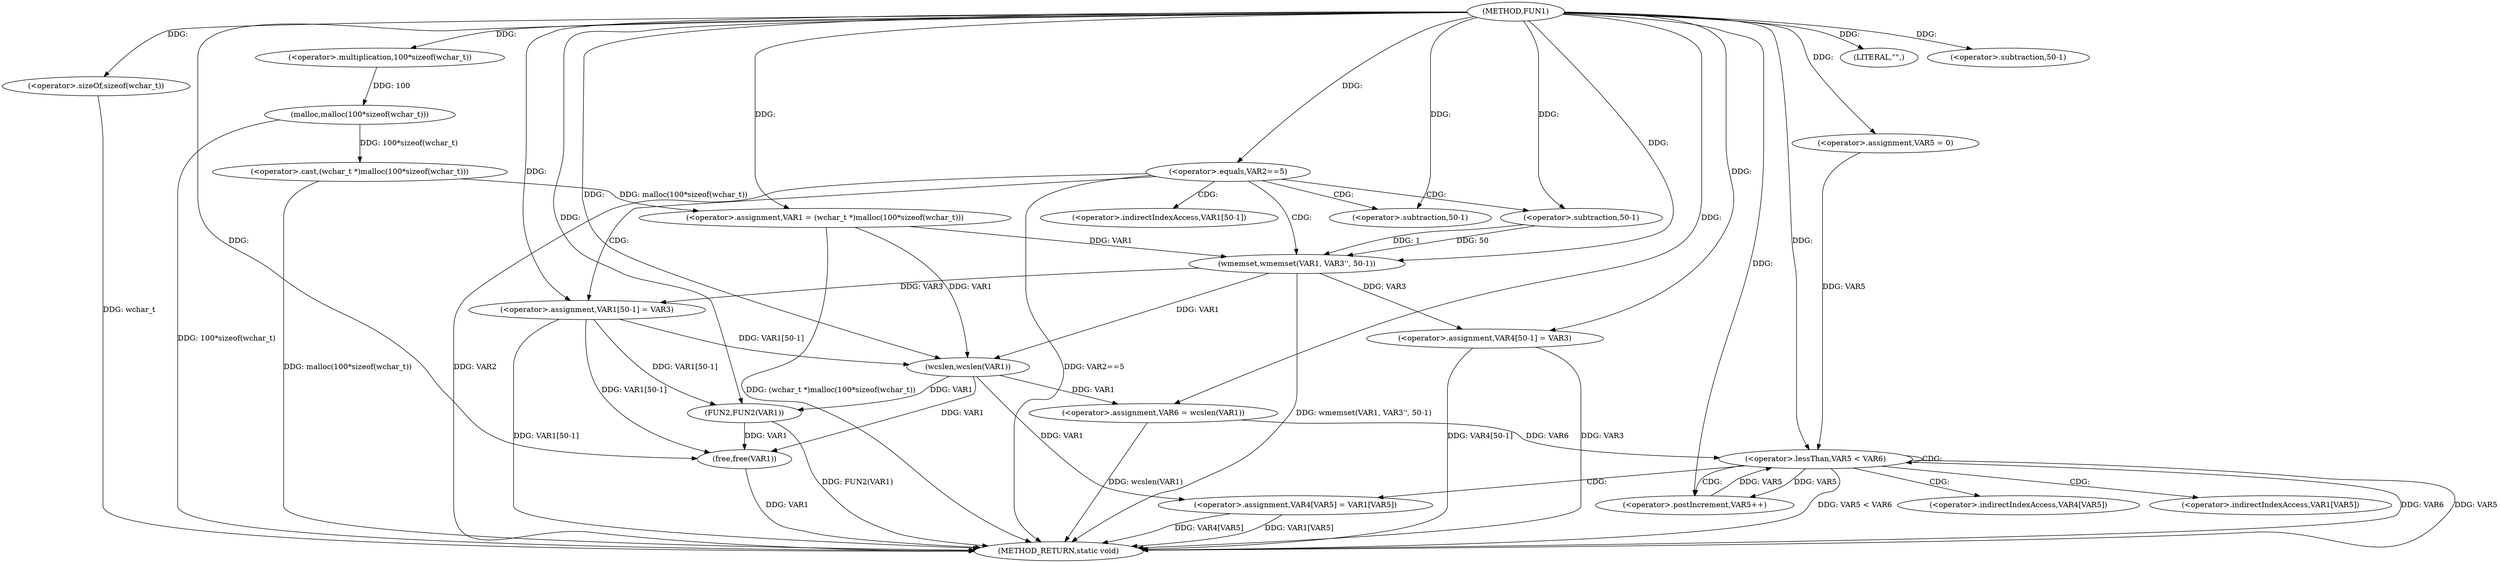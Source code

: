digraph FUN1 {  
"1000100" [label = "(METHOD,FUN1)" ]
"1000166" [label = "(METHOD_RETURN,static void)" ]
"1000103" [label = "(<operator>.assignment,VAR1 = (wchar_t *)malloc(100*sizeof(wchar_t)))" ]
"1000105" [label = "(<operator>.cast,(wchar_t *)malloc(100*sizeof(wchar_t)))" ]
"1000107" [label = "(malloc,malloc(100*sizeof(wchar_t)))" ]
"1000108" [label = "(<operator>.multiplication,100*sizeof(wchar_t))" ]
"1000110" [label = "(<operator>.sizeOf,sizeof(wchar_t))" ]
"1000113" [label = "(<operator>.equals,VAR2==5)" ]
"1000117" [label = "(wmemset,wmemset(VAR1, VAR3'', 50-1))" ]
"1000120" [label = "(<operator>.subtraction,50-1)" ]
"1000123" [label = "(<operator>.assignment,VAR1[50-1] = VAR3)" ]
"1000126" [label = "(<operator>.subtraction,50-1)" ]
"1000131" [label = "(LITERAL,\"\",)" ]
"1000134" [label = "(<operator>.assignment,VAR6 = wcslen(VAR1))" ]
"1000136" [label = "(wcslen,wcslen(VAR1))" ]
"1000139" [label = "(<operator>.assignment,VAR5 = 0)" ]
"1000142" [label = "(<operator>.lessThan,VAR5 < VAR6)" ]
"1000145" [label = "(<operator>.postIncrement,VAR5++)" ]
"1000148" [label = "(<operator>.assignment,VAR4[VAR5] = VAR1[VAR5])" ]
"1000155" [label = "(<operator>.assignment,VAR4[50-1] = VAR3)" ]
"1000158" [label = "(<operator>.subtraction,50-1)" ]
"1000162" [label = "(FUN2,FUN2(VAR1))" ]
"1000164" [label = "(free,free(VAR1))" ]
"1000124" [label = "(<operator>.indirectIndexAccess,VAR1[50-1])" ]
"1000149" [label = "(<operator>.indirectIndexAccess,VAR4[VAR5])" ]
"1000152" [label = "(<operator>.indirectIndexAccess,VAR1[VAR5])" ]
  "1000117" -> "1000166"  [ label = "DDG: wmemset(VAR1, VAR3'', 50-1)"] 
  "1000142" -> "1000166"  [ label = "DDG: VAR5 < VAR6"] 
  "1000107" -> "1000166"  [ label = "DDG: 100*sizeof(wchar_t)"] 
  "1000105" -> "1000166"  [ label = "DDG: malloc(100*sizeof(wchar_t))"] 
  "1000103" -> "1000166"  [ label = "DDG: (wchar_t *)malloc(100*sizeof(wchar_t))"] 
  "1000113" -> "1000166"  [ label = "DDG: VAR2"] 
  "1000148" -> "1000166"  [ label = "DDG: VAR1[VAR5]"] 
  "1000155" -> "1000166"  [ label = "DDG: VAR4[50-1]"] 
  "1000162" -> "1000166"  [ label = "DDG: FUN2(VAR1)"] 
  "1000142" -> "1000166"  [ label = "DDG: VAR6"] 
  "1000148" -> "1000166"  [ label = "DDG: VAR4[VAR5]"] 
  "1000113" -> "1000166"  [ label = "DDG: VAR2==5"] 
  "1000142" -> "1000166"  [ label = "DDG: VAR5"] 
  "1000134" -> "1000166"  [ label = "DDG: wcslen(VAR1)"] 
  "1000110" -> "1000166"  [ label = "DDG: wchar_t"] 
  "1000155" -> "1000166"  [ label = "DDG: VAR3"] 
  "1000123" -> "1000166"  [ label = "DDG: VAR1[50-1]"] 
  "1000164" -> "1000166"  [ label = "DDG: VAR1"] 
  "1000105" -> "1000103"  [ label = "DDG: malloc(100*sizeof(wchar_t))"] 
  "1000100" -> "1000103"  [ label = "DDG: "] 
  "1000107" -> "1000105"  [ label = "DDG: 100*sizeof(wchar_t)"] 
  "1000108" -> "1000107"  [ label = "DDG: 100"] 
  "1000100" -> "1000108"  [ label = "DDG: "] 
  "1000100" -> "1000110"  [ label = "DDG: "] 
  "1000100" -> "1000113"  [ label = "DDG: "] 
  "1000103" -> "1000117"  [ label = "DDG: VAR1"] 
  "1000100" -> "1000117"  [ label = "DDG: "] 
  "1000120" -> "1000117"  [ label = "DDG: 50"] 
  "1000120" -> "1000117"  [ label = "DDG: 1"] 
  "1000100" -> "1000120"  [ label = "DDG: "] 
  "1000117" -> "1000123"  [ label = "DDG: VAR3"] 
  "1000100" -> "1000123"  [ label = "DDG: "] 
  "1000100" -> "1000126"  [ label = "DDG: "] 
  "1000100" -> "1000131"  [ label = "DDG: "] 
  "1000136" -> "1000134"  [ label = "DDG: VAR1"] 
  "1000100" -> "1000134"  [ label = "DDG: "] 
  "1000103" -> "1000136"  [ label = "DDG: VAR1"] 
  "1000117" -> "1000136"  [ label = "DDG: VAR1"] 
  "1000123" -> "1000136"  [ label = "DDG: VAR1[50-1]"] 
  "1000100" -> "1000136"  [ label = "DDG: "] 
  "1000100" -> "1000139"  [ label = "DDG: "] 
  "1000139" -> "1000142"  [ label = "DDG: VAR5"] 
  "1000145" -> "1000142"  [ label = "DDG: VAR5"] 
  "1000100" -> "1000142"  [ label = "DDG: "] 
  "1000134" -> "1000142"  [ label = "DDG: VAR6"] 
  "1000142" -> "1000145"  [ label = "DDG: VAR5"] 
  "1000100" -> "1000145"  [ label = "DDG: "] 
  "1000136" -> "1000148"  [ label = "DDG: VAR1"] 
  "1000100" -> "1000155"  [ label = "DDG: "] 
  "1000117" -> "1000155"  [ label = "DDG: VAR3"] 
  "1000100" -> "1000158"  [ label = "DDG: "] 
  "1000136" -> "1000162"  [ label = "DDG: VAR1"] 
  "1000123" -> "1000162"  [ label = "DDG: VAR1[50-1]"] 
  "1000100" -> "1000162"  [ label = "DDG: "] 
  "1000162" -> "1000164"  [ label = "DDG: VAR1"] 
  "1000123" -> "1000164"  [ label = "DDG: VAR1[50-1]"] 
  "1000100" -> "1000164"  [ label = "DDG: "] 
  "1000136" -> "1000164"  [ label = "DDG: VAR1"] 
  "1000113" -> "1000120"  [ label = "CDG: "] 
  "1000113" -> "1000117"  [ label = "CDG: "] 
  "1000113" -> "1000126"  [ label = "CDG: "] 
  "1000113" -> "1000123"  [ label = "CDG: "] 
  "1000113" -> "1000124"  [ label = "CDG: "] 
  "1000142" -> "1000142"  [ label = "CDG: "] 
  "1000142" -> "1000145"  [ label = "CDG: "] 
  "1000142" -> "1000152"  [ label = "CDG: "] 
  "1000142" -> "1000148"  [ label = "CDG: "] 
  "1000142" -> "1000149"  [ label = "CDG: "] 
}
